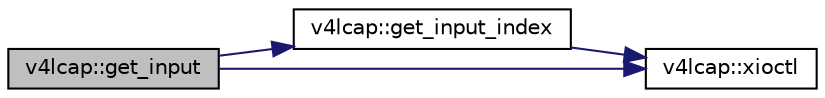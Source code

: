 digraph "v4lcap::get_input"
{
 // INTERACTIVE_SVG=YES
  edge [fontname="Helvetica",fontsize="10",labelfontname="Helvetica",labelfontsize="10"];
  node [fontname="Helvetica",fontsize="10",shape=record];
  rankdir="LR";
  Node206 [label="v4lcap::get_input",height=0.2,width=0.4,color="black", fillcolor="grey75", style="filled", fontcolor="black"];
  Node206 -> Node207 [color="midnightblue",fontsize="10",style="solid"];
  Node207 [label="v4lcap::get_input_index",height=0.2,width=0.4,color="black", fillcolor="white", style="filled",URL="$classv4lcap.html#ad6cf8417903c40e86a087a236cd39337",tooltip="Get the input index object. "];
  Node207 -> Node208 [color="midnightblue",fontsize="10",style="solid"];
  Node208 [label="v4lcap::xioctl",height=0.2,width=0.4,color="black", fillcolor="white", style="filled",URL="$classv4lcap.html#ab5aaa5a8c0df17f5ca57e0b5170232cb"];
  Node206 -> Node208 [color="midnightblue",fontsize="10",style="solid"];
}
